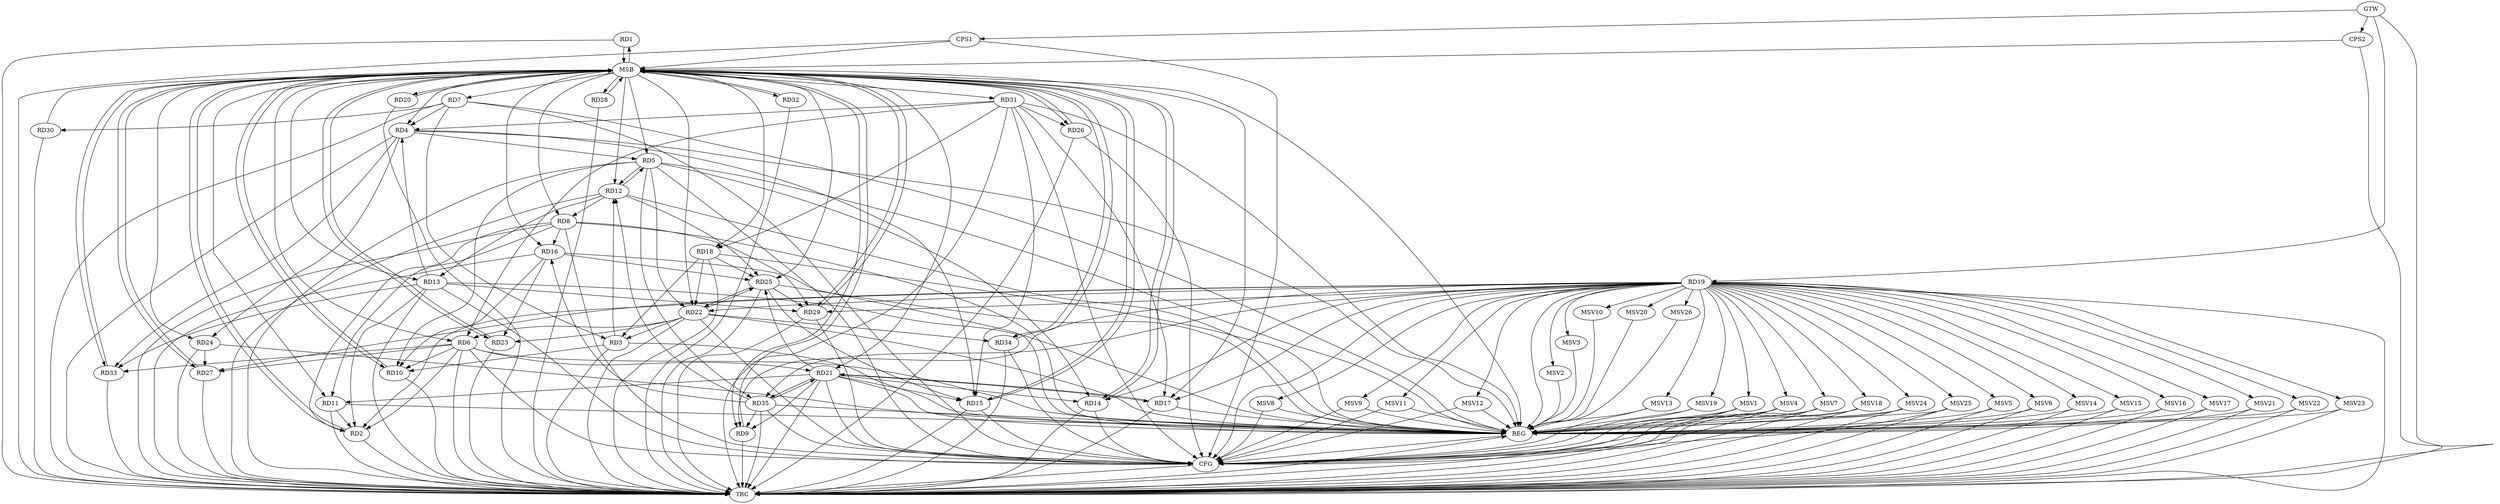 strict digraph G {
  RD1 [ label="RD1" ];
  RD2 [ label="RD2" ];
  RD3 [ label="RD3" ];
  RD4 [ label="RD4" ];
  RD5 [ label="RD5" ];
  RD6 [ label="RD6" ];
  RD7 [ label="RD7" ];
  RD8 [ label="RD8" ];
  RD9 [ label="RD9" ];
  RD10 [ label="RD10" ];
  RD11 [ label="RD11" ];
  RD12 [ label="RD12" ];
  RD13 [ label="RD13" ];
  RD14 [ label="RD14" ];
  RD15 [ label="RD15" ];
  RD16 [ label="RD16" ];
  RD17 [ label="RD17" ];
  RD18 [ label="RD18" ];
  RD19 [ label="RD19" ];
  RD20 [ label="RD20" ];
  RD21 [ label="RD21" ];
  RD22 [ label="RD22" ];
  RD23 [ label="RD23" ];
  RD24 [ label="RD24" ];
  RD25 [ label="RD25" ];
  RD26 [ label="RD26" ];
  RD27 [ label="RD27" ];
  RD28 [ label="RD28" ];
  RD29 [ label="RD29" ];
  RD30 [ label="RD30" ];
  RD31 [ label="RD31" ];
  RD32 [ label="RD32" ];
  RD33 [ label="RD33" ];
  RD34 [ label="RD34" ];
  RD35 [ label="RD35" ];
  CPS1 [ label="CPS1" ];
  CPS2 [ label="CPS2" ];
  GTW [ label="GTW" ];
  REG [ label="REG" ];
  MSB [ label="MSB" ];
  CFG [ label="CFG" ];
  TRC [ label="TRC" ];
  MSV1 [ label="MSV1" ];
  MSV2 [ label="MSV2" ];
  MSV3 [ label="MSV3" ];
  MSV4 [ label="MSV4" ];
  MSV5 [ label="MSV5" ];
  MSV6 [ label="MSV6" ];
  MSV7 [ label="MSV7" ];
  MSV8 [ label="MSV8" ];
  MSV9 [ label="MSV9" ];
  MSV10 [ label="MSV10" ];
  MSV11 [ label="MSV11" ];
  MSV12 [ label="MSV12" ];
  MSV13 [ label="MSV13" ];
  MSV14 [ label="MSV14" ];
  MSV15 [ label="MSV15" ];
  MSV16 [ label="MSV16" ];
  MSV17 [ label="MSV17" ];
  MSV18 [ label="MSV18" ];
  MSV19 [ label="MSV19" ];
  MSV20 [ label="MSV20" ];
  MSV21 [ label="MSV21" ];
  MSV22 [ label="MSV22" ];
  MSV23 [ label="MSV23" ];
  MSV24 [ label="MSV24" ];
  MSV25 [ label="MSV25" ];
  MSV26 [ label="MSV26" ];
  RD6 -> RD2;
  RD8 -> RD2;
  RD11 -> RD2;
  RD13 -> RD2;
  RD19 -> RD2;
  RD7 -> RD3;
  RD3 -> RD10;
  RD3 -> RD12;
  RD18 -> RD3;
  RD22 -> RD3;
  RD4 -> RD5;
  RD7 -> RD4;
  RD13 -> RD4;
  RD4 -> RD15;
  RD4 -> RD24;
  RD31 -> RD4;
  RD4 -> RD33;
  RD5 -> RD10;
  RD5 -> RD12;
  RD12 -> RD5;
  RD5 -> RD14;
  RD5 -> RD22;
  RD5 -> RD35;
  RD6 -> RD10;
  RD6 -> RD21;
  RD22 -> RD6;
  RD6 -> RD27;
  RD31 -> RD6;
  RD6 -> RD33;
  RD7 -> RD30;
  RD8 -> RD11;
  RD12 -> RD8;
  RD8 -> RD16;
  RD8 -> RD29;
  RD19 -> RD9;
  RD21 -> RD9;
  RD35 -> RD9;
  RD16 -> RD10;
  RD21 -> RD11;
  RD12 -> RD13;
  RD12 -> RD25;
  RD35 -> RD12;
  RD13 -> RD29;
  RD13 -> RD33;
  RD19 -> RD14;
  RD21 -> RD14;
  RD21 -> RD15;
  RD25 -> RD15;
  RD31 -> RD15;
  RD16 -> RD23;
  RD16 -> RD25;
  RD35 -> RD16;
  RD19 -> RD17;
  RD17 -> RD21;
  RD21 -> RD17;
  RD31 -> RD17;
  RD18 -> RD22;
  RD18 -> RD25;
  RD31 -> RD18;
  RD19 -> RD22;
  RD19 -> RD27;
  RD19 -> RD29;
  RD19 -> RD35;
  RD21 -> RD25;
  RD21 -> RD35;
  RD35 -> RD21;
  RD22 -> RD23;
  RD22 -> RD25;
  RD25 -> RD22;
  RD22 -> RD34;
  RD24 -> RD27;
  RD25 -> RD29;
  RD31 -> RD26;
  GTW -> RD19;
  GTW -> CPS1;
  GTW -> CPS2;
  RD3 -> REG;
  RD4 -> REG;
  RD5 -> REG;
  RD6 -> REG;
  RD7 -> REG;
  RD8 -> REG;
  RD11 -> REG;
  RD12 -> REG;
  RD13 -> REG;
  RD16 -> REG;
  RD17 -> REG;
  RD18 -> REG;
  RD19 -> REG;
  RD21 -> REG;
  RD22 -> REG;
  RD24 -> REG;
  RD25 -> REG;
  RD31 -> REG;
  RD35 -> REG;
  RD1 -> MSB;
  MSB -> RD18;
  MSB -> RD24;
  MSB -> RD28;
  MSB -> REG;
  RD2 -> MSB;
  MSB -> RD14;
  RD9 -> MSB;
  MSB -> RD11;
  MSB -> RD15;
  MSB -> RD25;
  RD10 -> MSB;
  MSB -> RD2;
  MSB -> RD12;
  RD14 -> MSB;
  MSB -> RD5;
  MSB -> RD23;
  MSB -> RD26;
  RD15 -> MSB;
  MSB -> RD1;
  RD20 -> MSB;
  MSB -> RD16;
  MSB -> RD27;
  RD23 -> MSB;
  MSB -> RD20;
  MSB -> RD21;
  MSB -> RD34;
  RD26 -> MSB;
  MSB -> RD7;
  MSB -> RD9;
  MSB -> RD13;
  RD27 -> MSB;
  MSB -> RD6;
  MSB -> RD29;
  MSB -> RD33;
  RD28 -> MSB;
  RD29 -> MSB;
  MSB -> RD8;
  RD30 -> MSB;
  RD32 -> MSB;
  MSB -> RD4;
  RD33 -> MSB;
  MSB -> RD10;
  MSB -> RD17;
  RD34 -> MSB;
  CPS1 -> MSB;
  CPS2 -> MSB;
  MSB -> RD31;
  MSB -> RD32;
  MSB -> RD22;
  RD5 -> CFG;
  RD8 -> CFG;
  RD14 -> CFG;
  RD6 -> CFG;
  RD19 -> CFG;
  RD21 -> CFG;
  RD15 -> CFG;
  RD34 -> CFG;
  RD7 -> CFG;
  CPS1 -> CFG;
  RD35 -> CFG;
  RD13 -> CFG;
  RD26 -> CFG;
  RD22 -> CFG;
  RD31 -> CFG;
  RD29 -> CFG;
  REG -> CFG;
  RD1 -> TRC;
  RD2 -> TRC;
  RD3 -> TRC;
  RD4 -> TRC;
  RD5 -> TRC;
  RD6 -> TRC;
  RD7 -> TRC;
  RD8 -> TRC;
  RD9 -> TRC;
  RD10 -> TRC;
  RD11 -> TRC;
  RD12 -> TRC;
  RD13 -> TRC;
  RD14 -> TRC;
  RD15 -> TRC;
  RD16 -> TRC;
  RD17 -> TRC;
  RD18 -> TRC;
  RD19 -> TRC;
  RD20 -> TRC;
  RD21 -> TRC;
  RD22 -> TRC;
  RD23 -> TRC;
  RD24 -> TRC;
  RD25 -> TRC;
  RD26 -> TRC;
  RD27 -> TRC;
  RD28 -> TRC;
  RD29 -> TRC;
  RD30 -> TRC;
  RD31 -> TRC;
  RD32 -> TRC;
  RD33 -> TRC;
  RD34 -> TRC;
  RD35 -> TRC;
  CPS1 -> TRC;
  CPS2 -> TRC;
  GTW -> TRC;
  CFG -> TRC;
  TRC -> REG;
  RD19 -> MSV1;
  RD19 -> MSV2;
  RD19 -> MSV3;
  MSV1 -> REG;
  MSV1 -> TRC;
  MSV1 -> CFG;
  MSV2 -> REG;
  MSV3 -> REG;
  RD19 -> MSV4;
  RD19 -> MSV5;
  MSV4 -> REG;
  MSV4 -> TRC;
  MSV4 -> CFG;
  MSV5 -> REG;
  MSV5 -> TRC;
  RD19 -> MSV6;
  RD19 -> MSV7;
  RD19 -> MSV8;
  MSV6 -> REG;
  MSV6 -> TRC;
  MSV7 -> REG;
  MSV7 -> TRC;
  MSV7 -> CFG;
  MSV8 -> REG;
  MSV8 -> CFG;
  RD19 -> MSV9;
  RD19 -> MSV10;
  MSV9 -> REG;
  MSV9 -> CFG;
  MSV10 -> REG;
  RD19 -> MSV11;
  MSV11 -> REG;
  MSV11 -> CFG;
  RD19 -> MSV12;
  MSV12 -> REG;
  MSV12 -> CFG;
  RD19 -> MSV13;
  MSV13 -> REG;
  MSV13 -> CFG;
  RD19 -> MSV14;
  RD19 -> MSV15;
  MSV14 -> REG;
  MSV14 -> TRC;
  MSV15 -> REG;
  MSV15 -> TRC;
  RD19 -> MSV16;
  MSV16 -> REG;
  MSV16 -> TRC;
  RD19 -> MSV17;
  RD19 -> MSV18;
  RD19 -> MSV19;
  MSV17 -> REG;
  MSV17 -> TRC;
  MSV18 -> REG;
  MSV18 -> TRC;
  MSV18 -> CFG;
  MSV19 -> REG;
  MSV19 -> CFG;
  RD19 -> MSV20;
  RD19 -> MSV21;
  MSV20 -> REG;
  MSV21 -> REG;
  MSV21 -> TRC;
  RD19 -> MSV22;
  MSV22 -> REG;
  MSV22 -> TRC;
  RD19 -> MSV23;
  RD19 -> MSV24;
  MSV23 -> REG;
  MSV23 -> TRC;
  MSV24 -> REG;
  MSV24 -> TRC;
  MSV24 -> CFG;
  RD19 -> MSV25;
  RD19 -> MSV26;
  MSV25 -> REG;
  MSV25 -> TRC;
  MSV25 -> CFG;
  MSV26 -> REG;
}

